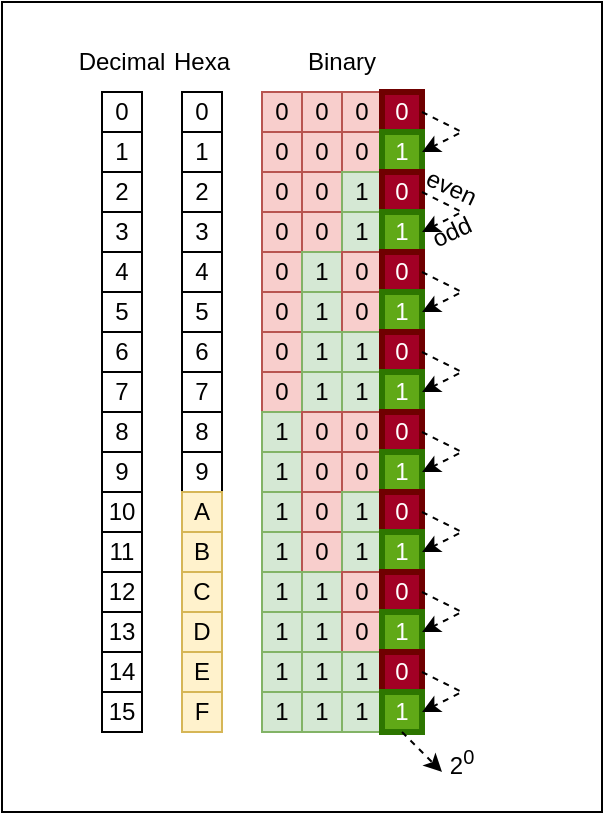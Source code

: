 <mxfile version="20.8.16" type="device"><diagram name="Page-1" id="rO2bwCAvRgl7nx5soJiC"><mxGraphModel dx="1114" dy="854" grid="1" gridSize="10" guides="1" tooltips="1" connect="1" arrows="1" fold="1" page="1" pageScale="1" pageWidth="850" pageHeight="1100" math="0" shadow="0"><root><mxCell id="0"/><mxCell id="1" parent="0"/><mxCell id="8Z9_9dAg5iWKAm85-pQ4-3" value="" style="rounded=0;whiteSpace=wrap;html=1;strokeWidth=1;" parent="1" vertex="1"><mxGeometry x="110" y="95" width="300" height="405" as="geometry"/></mxCell><mxCell id="TZ5t3hKsLZW_4LX4MifB-1" value="1" style="whiteSpace=wrap;html=1;aspect=fixed;" parent="1" vertex="1"><mxGeometry x="160" y="160" width="20" height="20" as="geometry"/></mxCell><mxCell id="TZ5t3hKsLZW_4LX4MifB-2" value="2" style="whiteSpace=wrap;html=1;aspect=fixed;" parent="1" vertex="1"><mxGeometry x="160" y="180" width="20" height="20" as="geometry"/></mxCell><mxCell id="TZ5t3hKsLZW_4LX4MifB-3" value="0" style="whiteSpace=wrap;html=1;aspect=fixed;" parent="1" vertex="1"><mxGeometry x="160" y="140" width="20" height="20" as="geometry"/></mxCell><mxCell id="TZ5t3hKsLZW_4LX4MifB-4" value="3" style="whiteSpace=wrap;html=1;aspect=fixed;" parent="1" vertex="1"><mxGeometry x="160" y="200" width="20" height="20" as="geometry"/></mxCell><mxCell id="TZ5t3hKsLZW_4LX4MifB-5" value="4" style="whiteSpace=wrap;html=1;aspect=fixed;" parent="1" vertex="1"><mxGeometry x="160" y="220" width="20" height="20" as="geometry"/></mxCell><mxCell id="TZ5t3hKsLZW_4LX4MifB-6" value="5" style="whiteSpace=wrap;html=1;aspect=fixed;" parent="1" vertex="1"><mxGeometry x="160" y="240" width="20" height="20" as="geometry"/></mxCell><mxCell id="TZ5t3hKsLZW_4LX4MifB-7" value="6" style="whiteSpace=wrap;html=1;aspect=fixed;" parent="1" vertex="1"><mxGeometry x="160" y="260" width="20" height="20" as="geometry"/></mxCell><mxCell id="TZ5t3hKsLZW_4LX4MifB-8" value="7" style="whiteSpace=wrap;html=1;aspect=fixed;" parent="1" vertex="1"><mxGeometry x="160" y="280" width="20" height="20" as="geometry"/></mxCell><mxCell id="TZ5t3hKsLZW_4LX4MifB-9" value="8" style="whiteSpace=wrap;html=1;aspect=fixed;" parent="1" vertex="1"><mxGeometry x="160" y="300" width="20" height="20" as="geometry"/></mxCell><mxCell id="TZ5t3hKsLZW_4LX4MifB-10" value="9" style="whiteSpace=wrap;html=1;aspect=fixed;" parent="1" vertex="1"><mxGeometry x="160" y="320" width="20" height="20" as="geometry"/></mxCell><mxCell id="TZ5t3hKsLZW_4LX4MifB-11" value="10" style="whiteSpace=wrap;html=1;aspect=fixed;" parent="1" vertex="1"><mxGeometry x="160" y="340" width="20" height="20" as="geometry"/></mxCell><mxCell id="TZ5t3hKsLZW_4LX4MifB-12" value="11" style="whiteSpace=wrap;html=1;aspect=fixed;" parent="1" vertex="1"><mxGeometry x="160" y="360" width="20" height="20" as="geometry"/></mxCell><mxCell id="TZ5t3hKsLZW_4LX4MifB-13" value="12" style="whiteSpace=wrap;html=1;aspect=fixed;" parent="1" vertex="1"><mxGeometry x="160" y="380" width="20" height="20" as="geometry"/></mxCell><mxCell id="TZ5t3hKsLZW_4LX4MifB-14" value="13" style="whiteSpace=wrap;html=1;aspect=fixed;" parent="1" vertex="1"><mxGeometry x="160" y="400" width="20" height="20" as="geometry"/></mxCell><mxCell id="TZ5t3hKsLZW_4LX4MifB-15" value="14" style="whiteSpace=wrap;html=1;aspect=fixed;" parent="1" vertex="1"><mxGeometry x="160" y="420" width="20" height="20" as="geometry"/></mxCell><mxCell id="TZ5t3hKsLZW_4LX4MifB-16" value="15" style="whiteSpace=wrap;html=1;aspect=fixed;" parent="1" vertex="1"><mxGeometry x="160" y="440" width="20" height="20" as="geometry"/></mxCell><mxCell id="TZ5t3hKsLZW_4LX4MifB-19" value="0" style="whiteSpace=wrap;html=1;aspect=fixed;" parent="1" vertex="1"><mxGeometry x="200" y="140" width="20" height="20" as="geometry"/></mxCell><mxCell id="TZ5t3hKsLZW_4LX4MifB-20" value="1" style="whiteSpace=wrap;html=1;aspect=fixed;" parent="1" vertex="1"><mxGeometry x="200" y="160" width="20" height="20" as="geometry"/></mxCell><mxCell id="TZ5t3hKsLZW_4LX4MifB-21" value="2" style="whiteSpace=wrap;html=1;aspect=fixed;" parent="1" vertex="1"><mxGeometry x="200" y="180" width="20" height="20" as="geometry"/></mxCell><mxCell id="TZ5t3hKsLZW_4LX4MifB-22" value="0" style="whiteSpace=wrap;html=1;aspect=fixed;" parent="1" vertex="1"><mxGeometry x="200" y="140" width="20" height="20" as="geometry"/></mxCell><mxCell id="TZ5t3hKsLZW_4LX4MifB-23" value="3" style="whiteSpace=wrap;html=1;aspect=fixed;" parent="1" vertex="1"><mxGeometry x="200" y="200" width="20" height="20" as="geometry"/></mxCell><mxCell id="TZ5t3hKsLZW_4LX4MifB-24" value="4" style="whiteSpace=wrap;html=1;aspect=fixed;" parent="1" vertex="1"><mxGeometry x="200" y="220" width="20" height="20" as="geometry"/></mxCell><mxCell id="TZ5t3hKsLZW_4LX4MifB-25" value="5" style="whiteSpace=wrap;html=1;aspect=fixed;" parent="1" vertex="1"><mxGeometry x="200" y="240" width="20" height="20" as="geometry"/></mxCell><mxCell id="TZ5t3hKsLZW_4LX4MifB-26" value="6" style="whiteSpace=wrap;html=1;aspect=fixed;" parent="1" vertex="1"><mxGeometry x="200" y="260" width="20" height="20" as="geometry"/></mxCell><mxCell id="TZ5t3hKsLZW_4LX4MifB-27" value="7" style="whiteSpace=wrap;html=1;aspect=fixed;" parent="1" vertex="1"><mxGeometry x="200" y="280" width="20" height="20" as="geometry"/></mxCell><mxCell id="TZ5t3hKsLZW_4LX4MifB-28" value="8" style="whiteSpace=wrap;html=1;aspect=fixed;" parent="1" vertex="1"><mxGeometry x="200" y="300" width="20" height="20" as="geometry"/></mxCell><mxCell id="TZ5t3hKsLZW_4LX4MifB-29" value="9" style="whiteSpace=wrap;html=1;aspect=fixed;" parent="1" vertex="1"><mxGeometry x="200" y="320" width="20" height="20" as="geometry"/></mxCell><mxCell id="TZ5t3hKsLZW_4LX4MifB-30" value="A" style="whiteSpace=wrap;html=1;aspect=fixed;fillColor=#fff2cc;strokeColor=#d6b656;" parent="1" vertex="1"><mxGeometry x="200" y="340" width="20" height="20" as="geometry"/></mxCell><mxCell id="TZ5t3hKsLZW_4LX4MifB-31" value="B" style="whiteSpace=wrap;html=1;aspect=fixed;fillColor=#fff2cc;strokeColor=#d6b656;" parent="1" vertex="1"><mxGeometry x="200" y="360" width="20" height="20" as="geometry"/></mxCell><mxCell id="TZ5t3hKsLZW_4LX4MifB-32" value="C" style="whiteSpace=wrap;html=1;aspect=fixed;fillColor=#fff2cc;strokeColor=#d6b656;" parent="1" vertex="1"><mxGeometry x="200" y="380" width="20" height="20" as="geometry"/></mxCell><mxCell id="TZ5t3hKsLZW_4LX4MifB-33" value="D" style="whiteSpace=wrap;html=1;aspect=fixed;fillColor=#fff2cc;strokeColor=#d6b656;" parent="1" vertex="1"><mxGeometry x="200" y="400" width="20" height="20" as="geometry"/></mxCell><mxCell id="TZ5t3hKsLZW_4LX4MifB-34" value="E" style="whiteSpace=wrap;html=1;aspect=fixed;fillColor=#fff2cc;strokeColor=#d6b656;" parent="1" vertex="1"><mxGeometry x="200" y="420" width="20" height="20" as="geometry"/></mxCell><mxCell id="TZ5t3hKsLZW_4LX4MifB-35" value="F" style="whiteSpace=wrap;html=1;aspect=fixed;fillColor=#fff2cc;strokeColor=#d6b656;" parent="1" vertex="1"><mxGeometry x="200" y="440" width="20" height="20" as="geometry"/></mxCell><mxCell id="TZ5t3hKsLZW_4LX4MifB-36" value="0" style="whiteSpace=wrap;html=1;aspect=fixed;fillColor=#f8cecc;strokeColor=#b85450;" parent="1" vertex="1"><mxGeometry x="240" y="140" width="20" height="20" as="geometry"/></mxCell><mxCell id="TZ5t3hKsLZW_4LX4MifB-37" value="0" style="whiteSpace=wrap;html=1;aspect=fixed;fillColor=#f8cecc;strokeColor=#b85450;" parent="1" vertex="1"><mxGeometry x="260" y="140" width="20" height="20" as="geometry"/></mxCell><mxCell id="TZ5t3hKsLZW_4LX4MifB-38" value="0" style="whiteSpace=wrap;html=1;aspect=fixed;fillColor=#f8cecc;strokeColor=#b85450;" parent="1" vertex="1"><mxGeometry x="280" y="140" width="20" height="20" as="geometry"/></mxCell><mxCell id="TZ5t3hKsLZW_4LX4MifB-39" value="0" style="whiteSpace=wrap;html=1;aspect=fixed;fillColor=#a20025;strokeColor=#6F0000;strokeWidth=3;fontColor=#ffffff;" parent="1" vertex="1"><mxGeometry x="300" y="140" width="20" height="20" as="geometry"/></mxCell><mxCell id="TZ5t3hKsLZW_4LX4MifB-40" value="0" style="whiteSpace=wrap;html=1;aspect=fixed;fillColor=#f8cecc;strokeColor=#b85450;" parent="1" vertex="1"><mxGeometry x="240" y="160" width="20" height="20" as="geometry"/></mxCell><mxCell id="TZ5t3hKsLZW_4LX4MifB-41" value="0" style="whiteSpace=wrap;html=1;aspect=fixed;fillColor=#f8cecc;strokeColor=#b85450;" parent="1" vertex="1"><mxGeometry x="260" y="160" width="20" height="20" as="geometry"/></mxCell><mxCell id="TZ5t3hKsLZW_4LX4MifB-42" value="0" style="whiteSpace=wrap;html=1;aspect=fixed;fillColor=#f8cecc;strokeColor=#b85450;" parent="1" vertex="1"><mxGeometry x="280" y="160" width="20" height="20" as="geometry"/></mxCell><mxCell id="TZ5t3hKsLZW_4LX4MifB-43" value="1" style="whiteSpace=wrap;html=1;aspect=fixed;fillColor=#60a917;strokeColor=#2D7600;strokeWidth=3;fontColor=#ffffff;" parent="1" vertex="1"><mxGeometry x="300" y="160" width="20" height="20" as="geometry"/></mxCell><mxCell id="TZ5t3hKsLZW_4LX4MifB-44" value="0" style="whiteSpace=wrap;html=1;aspect=fixed;fillColor=#f8cecc;strokeColor=#b85450;" parent="1" vertex="1"><mxGeometry x="240" y="180" width="20" height="20" as="geometry"/></mxCell><mxCell id="TZ5t3hKsLZW_4LX4MifB-45" value="0" style="whiteSpace=wrap;html=1;aspect=fixed;fillColor=#f8cecc;strokeColor=#b85450;" parent="1" vertex="1"><mxGeometry x="260" y="180" width="20" height="20" as="geometry"/></mxCell><mxCell id="TZ5t3hKsLZW_4LX4MifB-46" value="1" style="whiteSpace=wrap;html=1;aspect=fixed;fillColor=#d5e8d4;strokeColor=#82b366;" parent="1" vertex="1"><mxGeometry x="280" y="180" width="20" height="20" as="geometry"/></mxCell><mxCell id="TZ5t3hKsLZW_4LX4MifB-47" value="0" style="whiteSpace=wrap;html=1;aspect=fixed;fillColor=#a20025;strokeColor=#6F0000;strokeWidth=3;fontColor=#ffffff;" parent="1" vertex="1"><mxGeometry x="300" y="180" width="20" height="20" as="geometry"/></mxCell><mxCell id="TZ5t3hKsLZW_4LX4MifB-48" value="0" style="whiteSpace=wrap;html=1;aspect=fixed;fillColor=#f8cecc;strokeColor=#b85450;" parent="1" vertex="1"><mxGeometry x="240" y="200" width="20" height="20" as="geometry"/></mxCell><mxCell id="TZ5t3hKsLZW_4LX4MifB-49" value="0" style="whiteSpace=wrap;html=1;aspect=fixed;fillColor=#f8cecc;strokeColor=#b85450;" parent="1" vertex="1"><mxGeometry x="260" y="200" width="20" height="20" as="geometry"/></mxCell><mxCell id="TZ5t3hKsLZW_4LX4MifB-50" value="1" style="whiteSpace=wrap;html=1;aspect=fixed;fillColor=#d5e8d4;strokeColor=#82b366;" parent="1" vertex="1"><mxGeometry x="280" y="200" width="20" height="20" as="geometry"/></mxCell><mxCell id="TZ5t3hKsLZW_4LX4MifB-51" value="1" style="whiteSpace=wrap;html=1;aspect=fixed;fillColor=#60a917;strokeColor=#2D7600;strokeWidth=3;fontColor=#ffffff;" parent="1" vertex="1"><mxGeometry x="300" y="200" width="20" height="20" as="geometry"/></mxCell><mxCell id="TZ5t3hKsLZW_4LX4MifB-68" value="0" style="whiteSpace=wrap;html=1;aspect=fixed;fillColor=#f8cecc;strokeColor=#b85450;" parent="1" vertex="1"><mxGeometry x="240" y="220" width="20" height="20" as="geometry"/></mxCell><mxCell id="TZ5t3hKsLZW_4LX4MifB-69" value="1" style="whiteSpace=wrap;html=1;aspect=fixed;fillColor=#d5e8d4;strokeColor=#82b366;" parent="1" vertex="1"><mxGeometry x="260" y="220" width="20" height="20" as="geometry"/></mxCell><mxCell id="TZ5t3hKsLZW_4LX4MifB-70" value="0" style="whiteSpace=wrap;html=1;aspect=fixed;fillColor=#f8cecc;strokeColor=#b85450;" parent="1" vertex="1"><mxGeometry x="280" y="220" width="20" height="20" as="geometry"/></mxCell><mxCell id="TZ5t3hKsLZW_4LX4MifB-71" value="0" style="whiteSpace=wrap;html=1;aspect=fixed;fillColor=#a20025;strokeColor=#6F0000;strokeWidth=3;fontColor=#ffffff;" parent="1" vertex="1"><mxGeometry x="300" y="220" width="20" height="20" as="geometry"/></mxCell><mxCell id="TZ5t3hKsLZW_4LX4MifB-72" value="0" style="whiteSpace=wrap;html=1;aspect=fixed;fillColor=#f8cecc;strokeColor=#b85450;" parent="1" vertex="1"><mxGeometry x="240" y="240" width="20" height="20" as="geometry"/></mxCell><mxCell id="TZ5t3hKsLZW_4LX4MifB-73" value="1" style="whiteSpace=wrap;html=1;aspect=fixed;fillColor=#d5e8d4;strokeColor=#82b366;" parent="1" vertex="1"><mxGeometry x="260" y="240" width="20" height="20" as="geometry"/></mxCell><mxCell id="TZ5t3hKsLZW_4LX4MifB-74" value="0" style="whiteSpace=wrap;html=1;aspect=fixed;fillColor=#f8cecc;strokeColor=#b85450;" parent="1" vertex="1"><mxGeometry x="280" y="240" width="20" height="20" as="geometry"/></mxCell><mxCell id="TZ5t3hKsLZW_4LX4MifB-75" value="1" style="whiteSpace=wrap;html=1;aspect=fixed;fillColor=#60a917;strokeColor=#2D7600;strokeWidth=3;fontColor=#ffffff;" parent="1" vertex="1"><mxGeometry x="300" y="240" width="20" height="20" as="geometry"/></mxCell><mxCell id="TZ5t3hKsLZW_4LX4MifB-76" value="0" style="whiteSpace=wrap;html=1;aspect=fixed;fillColor=#f8cecc;strokeColor=#b85450;" parent="1" vertex="1"><mxGeometry x="240" y="260" width="20" height="20" as="geometry"/></mxCell><mxCell id="TZ5t3hKsLZW_4LX4MifB-77" value="1" style="whiteSpace=wrap;html=1;aspect=fixed;fillColor=#d5e8d4;strokeColor=#82b366;" parent="1" vertex="1"><mxGeometry x="260" y="260" width="20" height="20" as="geometry"/></mxCell><mxCell id="TZ5t3hKsLZW_4LX4MifB-78" value="1" style="whiteSpace=wrap;html=1;aspect=fixed;fillColor=#d5e8d4;strokeColor=#82b366;" parent="1" vertex="1"><mxGeometry x="280" y="260" width="20" height="20" as="geometry"/></mxCell><mxCell id="TZ5t3hKsLZW_4LX4MifB-79" value="0" style="whiteSpace=wrap;html=1;aspect=fixed;fillColor=#a20025;strokeColor=#6F0000;strokeWidth=3;fontColor=#ffffff;" parent="1" vertex="1"><mxGeometry x="300" y="260" width="20" height="20" as="geometry"/></mxCell><mxCell id="TZ5t3hKsLZW_4LX4MifB-80" value="0" style="whiteSpace=wrap;html=1;aspect=fixed;fillColor=#f8cecc;strokeColor=#b85450;" parent="1" vertex="1"><mxGeometry x="240" y="280" width="20" height="20" as="geometry"/></mxCell><mxCell id="TZ5t3hKsLZW_4LX4MifB-81" value="1" style="whiteSpace=wrap;html=1;aspect=fixed;fillColor=#d5e8d4;strokeColor=#82b366;" parent="1" vertex="1"><mxGeometry x="260" y="280" width="20" height="20" as="geometry"/></mxCell><mxCell id="TZ5t3hKsLZW_4LX4MifB-82" value="1" style="whiteSpace=wrap;html=1;aspect=fixed;fillColor=#d5e8d4;strokeColor=#82b366;" parent="1" vertex="1"><mxGeometry x="280" y="280" width="20" height="20" as="geometry"/></mxCell><mxCell id="TZ5t3hKsLZW_4LX4MifB-83" value="1" style="whiteSpace=wrap;html=1;aspect=fixed;fillColor=#60a917;strokeColor=#2D7600;strokeWidth=3;fontColor=#ffffff;" parent="1" vertex="1"><mxGeometry x="300" y="280" width="20" height="20" as="geometry"/></mxCell><mxCell id="TZ5t3hKsLZW_4LX4MifB-84" value="1" style="whiteSpace=wrap;html=1;aspect=fixed;fillColor=#d5e8d4;strokeColor=#82b366;" parent="1" vertex="1"><mxGeometry x="240" y="300" width="20" height="20" as="geometry"/></mxCell><mxCell id="TZ5t3hKsLZW_4LX4MifB-85" value="0" style="whiteSpace=wrap;html=1;aspect=fixed;fillColor=#f8cecc;strokeColor=#b85450;" parent="1" vertex="1"><mxGeometry x="260" y="300" width="20" height="20" as="geometry"/></mxCell><mxCell id="TZ5t3hKsLZW_4LX4MifB-86" value="0" style="whiteSpace=wrap;html=1;aspect=fixed;fillColor=#f8cecc;strokeColor=#b85450;" parent="1" vertex="1"><mxGeometry x="280" y="300" width="20" height="20" as="geometry"/></mxCell><mxCell id="TZ5t3hKsLZW_4LX4MifB-87" value="0" style="whiteSpace=wrap;html=1;aspect=fixed;fillColor=#a20025;strokeColor=#6F0000;strokeWidth=3;fontColor=#ffffff;" parent="1" vertex="1"><mxGeometry x="300" y="300" width="20" height="20" as="geometry"/></mxCell><mxCell id="TZ5t3hKsLZW_4LX4MifB-88" value="1" style="whiteSpace=wrap;html=1;aspect=fixed;fillColor=#d5e8d4;strokeColor=#82b366;" parent="1" vertex="1"><mxGeometry x="240" y="320" width="20" height="20" as="geometry"/></mxCell><mxCell id="TZ5t3hKsLZW_4LX4MifB-89" value="0" style="whiteSpace=wrap;html=1;aspect=fixed;fillColor=#f8cecc;strokeColor=#b85450;" parent="1" vertex="1"><mxGeometry x="260" y="320" width="20" height="20" as="geometry"/></mxCell><mxCell id="TZ5t3hKsLZW_4LX4MifB-90" value="0" style="whiteSpace=wrap;html=1;aspect=fixed;fillColor=#f8cecc;strokeColor=#b85450;" parent="1" vertex="1"><mxGeometry x="280" y="320" width="20" height="20" as="geometry"/></mxCell><mxCell id="TZ5t3hKsLZW_4LX4MifB-91" value="1" style="whiteSpace=wrap;html=1;aspect=fixed;fillColor=#60a917;strokeColor=#2D7600;strokeWidth=3;fontColor=#ffffff;" parent="1" vertex="1"><mxGeometry x="300" y="320" width="20" height="20" as="geometry"/></mxCell><mxCell id="TZ5t3hKsLZW_4LX4MifB-92" value="1" style="whiteSpace=wrap;html=1;aspect=fixed;fillColor=#d5e8d4;strokeColor=#82b366;" parent="1" vertex="1"><mxGeometry x="240" y="340" width="20" height="20" as="geometry"/></mxCell><mxCell id="TZ5t3hKsLZW_4LX4MifB-93" value="0" style="whiteSpace=wrap;html=1;aspect=fixed;fillColor=#f8cecc;strokeColor=#b85450;" parent="1" vertex="1"><mxGeometry x="260" y="340" width="20" height="20" as="geometry"/></mxCell><mxCell id="TZ5t3hKsLZW_4LX4MifB-94" value="1" style="whiteSpace=wrap;html=1;aspect=fixed;fillColor=#d5e8d4;strokeColor=#82b366;" parent="1" vertex="1"><mxGeometry x="280" y="340" width="20" height="20" as="geometry"/></mxCell><mxCell id="TZ5t3hKsLZW_4LX4MifB-95" value="0" style="whiteSpace=wrap;html=1;aspect=fixed;fillColor=#a20025;strokeColor=#6F0000;strokeWidth=3;fontColor=#ffffff;" parent="1" vertex="1"><mxGeometry x="300" y="340" width="20" height="20" as="geometry"/></mxCell><mxCell id="TZ5t3hKsLZW_4LX4MifB-96" value="1" style="whiteSpace=wrap;html=1;aspect=fixed;fillColor=#d5e8d4;strokeColor=#82b366;" parent="1" vertex="1"><mxGeometry x="240" y="360" width="20" height="20" as="geometry"/></mxCell><mxCell id="TZ5t3hKsLZW_4LX4MifB-97" value="0" style="whiteSpace=wrap;html=1;aspect=fixed;fillColor=#f8cecc;strokeColor=#b85450;" parent="1" vertex="1"><mxGeometry x="260" y="360" width="20" height="20" as="geometry"/></mxCell><mxCell id="TZ5t3hKsLZW_4LX4MifB-98" value="1" style="whiteSpace=wrap;html=1;aspect=fixed;fillColor=#d5e8d4;strokeColor=#82b366;" parent="1" vertex="1"><mxGeometry x="280" y="360" width="20" height="20" as="geometry"/></mxCell><mxCell id="TZ5t3hKsLZW_4LX4MifB-99" value="1" style="whiteSpace=wrap;html=1;aspect=fixed;fillColor=#60a917;strokeColor=#2D7600;strokeWidth=3;fontColor=#ffffff;" parent="1" vertex="1"><mxGeometry x="300" y="360" width="20" height="20" as="geometry"/></mxCell><mxCell id="TZ5t3hKsLZW_4LX4MifB-100" value="1" style="whiteSpace=wrap;html=1;aspect=fixed;fillColor=#d5e8d4;strokeColor=#82b366;" parent="1" vertex="1"><mxGeometry x="240" y="380" width="20" height="20" as="geometry"/></mxCell><mxCell id="TZ5t3hKsLZW_4LX4MifB-101" value="1" style="whiteSpace=wrap;html=1;aspect=fixed;fillColor=#d5e8d4;strokeColor=#82b366;" parent="1" vertex="1"><mxGeometry x="260" y="380" width="20" height="20" as="geometry"/></mxCell><mxCell id="TZ5t3hKsLZW_4LX4MifB-102" value="0" style="whiteSpace=wrap;html=1;aspect=fixed;fillColor=#f8cecc;strokeColor=#b85450;" parent="1" vertex="1"><mxGeometry x="280" y="380" width="20" height="20" as="geometry"/></mxCell><mxCell id="TZ5t3hKsLZW_4LX4MifB-103" value="0" style="whiteSpace=wrap;html=1;aspect=fixed;fillColor=#a20025;strokeColor=#6F0000;strokeWidth=3;fontColor=#ffffff;" parent="1" vertex="1"><mxGeometry x="300" y="380" width="20" height="20" as="geometry"/></mxCell><mxCell id="TZ5t3hKsLZW_4LX4MifB-104" value="1" style="whiteSpace=wrap;html=1;aspect=fixed;fillColor=#d5e8d4;strokeColor=#82b366;" parent="1" vertex="1"><mxGeometry x="240" y="400" width="20" height="20" as="geometry"/></mxCell><mxCell id="TZ5t3hKsLZW_4LX4MifB-105" value="1" style="whiteSpace=wrap;html=1;aspect=fixed;fillColor=#d5e8d4;strokeColor=#82b366;" parent="1" vertex="1"><mxGeometry x="260" y="400" width="20" height="20" as="geometry"/></mxCell><mxCell id="TZ5t3hKsLZW_4LX4MifB-106" value="0" style="whiteSpace=wrap;html=1;aspect=fixed;fillColor=#f8cecc;strokeColor=#b85450;" parent="1" vertex="1"><mxGeometry x="280" y="400" width="20" height="20" as="geometry"/></mxCell><mxCell id="TZ5t3hKsLZW_4LX4MifB-107" value="1" style="whiteSpace=wrap;html=1;aspect=fixed;fillColor=#60a917;strokeColor=#2D7600;strokeWidth=3;fontColor=#ffffff;" parent="1" vertex="1"><mxGeometry x="300" y="400" width="20" height="20" as="geometry"/></mxCell><mxCell id="TZ5t3hKsLZW_4LX4MifB-108" value="1" style="whiteSpace=wrap;html=1;aspect=fixed;fillColor=#d5e8d4;strokeColor=#82b366;" parent="1" vertex="1"><mxGeometry x="240" y="420" width="20" height="20" as="geometry"/></mxCell><mxCell id="TZ5t3hKsLZW_4LX4MifB-109" value="1" style="whiteSpace=wrap;html=1;aspect=fixed;fillColor=#d5e8d4;strokeColor=#82b366;" parent="1" vertex="1"><mxGeometry x="260" y="420" width="20" height="20" as="geometry"/></mxCell><mxCell id="TZ5t3hKsLZW_4LX4MifB-110" value="1" style="whiteSpace=wrap;html=1;aspect=fixed;fillColor=#d5e8d4;strokeColor=#82b366;" parent="1" vertex="1"><mxGeometry x="280" y="420" width="20" height="20" as="geometry"/></mxCell><mxCell id="TZ5t3hKsLZW_4LX4MifB-111" value="0" style="whiteSpace=wrap;html=1;aspect=fixed;fillColor=#a20025;strokeColor=#6F0000;strokeWidth=3;fontColor=#ffffff;" parent="1" vertex="1"><mxGeometry x="300" y="420" width="20" height="20" as="geometry"/></mxCell><mxCell id="TZ5t3hKsLZW_4LX4MifB-112" value="1" style="whiteSpace=wrap;html=1;aspect=fixed;fillColor=#d5e8d4;strokeColor=#82b366;" parent="1" vertex="1"><mxGeometry x="240" y="440" width="20" height="20" as="geometry"/></mxCell><mxCell id="TZ5t3hKsLZW_4LX4MifB-113" value="1" style="whiteSpace=wrap;html=1;aspect=fixed;fillColor=#d5e8d4;strokeColor=#82b366;" parent="1" vertex="1"><mxGeometry x="260" y="440" width="20" height="20" as="geometry"/></mxCell><mxCell id="TZ5t3hKsLZW_4LX4MifB-114" value="1" style="whiteSpace=wrap;html=1;aspect=fixed;fillColor=#d5e8d4;strokeColor=#82b366;" parent="1" vertex="1"><mxGeometry x="280" y="440" width="20" height="20" as="geometry"/></mxCell><mxCell id="TZ5t3hKsLZW_4LX4MifB-118" value="1" style="whiteSpace=wrap;html=1;aspect=fixed;fillColor=#60a917;strokeColor=#2D7600;strokeWidth=3;fontColor=#ffffff;" parent="1" vertex="1"><mxGeometry x="300" y="440" width="20" height="20" as="geometry"/></mxCell><mxCell id="TZ5t3hKsLZW_4LX4MifB-122" value="Decimal" style="text;html=1;strokeColor=none;fillColor=none;align=center;verticalAlign=middle;whiteSpace=wrap;rounded=0;" parent="1" vertex="1"><mxGeometry x="140" y="110" width="60" height="30" as="geometry"/></mxCell><mxCell id="TZ5t3hKsLZW_4LX4MifB-123" value="Hexa" style="text;html=1;strokeColor=none;fillColor=none;align=center;verticalAlign=middle;whiteSpace=wrap;rounded=0;" parent="1" vertex="1"><mxGeometry x="180" y="110" width="60" height="30" as="geometry"/></mxCell><mxCell id="TZ5t3hKsLZW_4LX4MifB-124" value="Binary" style="text;html=1;strokeColor=none;fillColor=none;align=center;verticalAlign=middle;whiteSpace=wrap;rounded=0;" parent="1" vertex="1"><mxGeometry x="250" y="110" width="60" height="30" as="geometry"/></mxCell><mxCell id="TZ5t3hKsLZW_4LX4MifB-143" value="" style="endArrow=classic;html=1;rounded=0;dashed=1;exitX=1;exitY=0.5;exitDx=0;exitDy=0;entryX=1;entryY=0.5;entryDx=0;entryDy=0;" parent="1" source="TZ5t3hKsLZW_4LX4MifB-39" target="TZ5t3hKsLZW_4LX4MifB-43" edge="1"><mxGeometry width="50" height="50" relative="1" as="geometry"><mxPoint x="420" y="380" as="sourcePoint"/><mxPoint x="470" y="330" as="targetPoint"/><Array as="points"><mxPoint x="340" y="160"/></Array></mxGeometry></mxCell><mxCell id="TZ5t3hKsLZW_4LX4MifB-144" value="" style="endArrow=classic;html=1;rounded=0;dashed=1;exitX=1;exitY=0.5;exitDx=0;exitDy=0;entryX=1;entryY=0.5;entryDx=0;entryDy=0;" parent="1" source="TZ5t3hKsLZW_4LX4MifB-47" target="TZ5t3hKsLZW_4LX4MifB-51" edge="1"><mxGeometry width="50" height="50" relative="1" as="geometry"><mxPoint x="420" y="380" as="sourcePoint"/><mxPoint x="470" y="330" as="targetPoint"/><Array as="points"><mxPoint x="340" y="200"/></Array></mxGeometry></mxCell><mxCell id="TZ5t3hKsLZW_4LX4MifB-145" value="" style="endArrow=classic;html=1;rounded=0;dashed=1;exitX=1;exitY=0.5;exitDx=0;exitDy=0;entryX=1;entryY=0.5;entryDx=0;entryDy=0;" parent="1" source="TZ5t3hKsLZW_4LX4MifB-71" target="TZ5t3hKsLZW_4LX4MifB-75" edge="1"><mxGeometry width="50" height="50" relative="1" as="geometry"><mxPoint x="420" y="380" as="sourcePoint"/><mxPoint x="470" y="330" as="targetPoint"/><Array as="points"><mxPoint x="340" y="240"/></Array></mxGeometry></mxCell><mxCell id="TZ5t3hKsLZW_4LX4MifB-146" value="" style="endArrow=classic;html=1;rounded=0;dashed=1;exitX=1;exitY=0.5;exitDx=0;exitDy=0;entryX=1;entryY=0.5;entryDx=0;entryDy=0;" parent="1" source="TZ5t3hKsLZW_4LX4MifB-79" target="TZ5t3hKsLZW_4LX4MifB-83" edge="1"><mxGeometry width="50" height="50" relative="1" as="geometry"><mxPoint x="420" y="380" as="sourcePoint"/><mxPoint x="470" y="330" as="targetPoint"/><Array as="points"><mxPoint x="340" y="280"/></Array></mxGeometry></mxCell><mxCell id="TZ5t3hKsLZW_4LX4MifB-147" value="" style="endArrow=classic;html=1;rounded=0;dashed=1;exitX=1;exitY=0.5;exitDx=0;exitDy=0;entryX=1;entryY=0.5;entryDx=0;entryDy=0;" parent="1" source="TZ5t3hKsLZW_4LX4MifB-87" target="TZ5t3hKsLZW_4LX4MifB-91" edge="1"><mxGeometry width="50" height="50" relative="1" as="geometry"><mxPoint x="420" y="380" as="sourcePoint"/><mxPoint x="470" y="330" as="targetPoint"/><Array as="points"><mxPoint x="340" y="320"/></Array></mxGeometry></mxCell><mxCell id="TZ5t3hKsLZW_4LX4MifB-148" value="" style="endArrow=classic;html=1;rounded=0;dashed=1;exitX=1;exitY=0.5;exitDx=0;exitDy=0;entryX=1;entryY=0.5;entryDx=0;entryDy=0;" parent="1" source="TZ5t3hKsLZW_4LX4MifB-95" target="TZ5t3hKsLZW_4LX4MifB-99" edge="1"><mxGeometry width="50" height="50" relative="1" as="geometry"><mxPoint x="420" y="380" as="sourcePoint"/><mxPoint x="470" y="330" as="targetPoint"/><Array as="points"><mxPoint x="340" y="360"/></Array></mxGeometry></mxCell><mxCell id="TZ5t3hKsLZW_4LX4MifB-149" value="" style="endArrow=classic;html=1;rounded=0;dashed=1;exitX=1;exitY=0.5;exitDx=0;exitDy=0;entryX=1;entryY=0.5;entryDx=0;entryDy=0;" parent="1" source="TZ5t3hKsLZW_4LX4MifB-103" target="TZ5t3hKsLZW_4LX4MifB-107" edge="1"><mxGeometry width="50" height="50" relative="1" as="geometry"><mxPoint x="420" y="380" as="sourcePoint"/><mxPoint x="470" y="330" as="targetPoint"/><Array as="points"><mxPoint x="340" y="400"/></Array></mxGeometry></mxCell><mxCell id="TZ5t3hKsLZW_4LX4MifB-150" value="" style="endArrow=classic;html=1;rounded=0;dashed=1;exitX=1;exitY=0.5;exitDx=0;exitDy=0;entryX=1;entryY=0.5;entryDx=0;entryDy=0;" parent="1" source="TZ5t3hKsLZW_4LX4MifB-111" target="TZ5t3hKsLZW_4LX4MifB-118" edge="1"><mxGeometry width="50" height="50" relative="1" as="geometry"><mxPoint x="420" y="380" as="sourcePoint"/><mxPoint x="470" y="330" as="targetPoint"/><Array as="points"><mxPoint x="340" y="440"/></Array></mxGeometry></mxCell><mxCell id="TZ5t3hKsLZW_4LX4MifB-151" value="even" style="text;html=1;strokeColor=none;fillColor=none;align=center;verticalAlign=middle;whiteSpace=wrap;rounded=0;rotation=25;" parent="1" vertex="1"><mxGeometry x="315" y="175" width="40" height="25" as="geometry"/></mxCell><mxCell id="TZ5t3hKsLZW_4LX4MifB-152" value="odd" style="text;html=1;strokeColor=none;fillColor=none;align=center;verticalAlign=middle;whiteSpace=wrap;rounded=0;rotation=-25;" parent="1" vertex="1"><mxGeometry x="320" y="202.5" width="30" height="15" as="geometry"/></mxCell><mxCell id="8Z9_9dAg5iWKAm85-pQ4-1" value="" style="endArrow=classic;html=1;rounded=0;dashed=1;exitX=0.5;exitY=1;exitDx=0;exitDy=0;" parent="1" source="TZ5t3hKsLZW_4LX4MifB-118" edge="1"><mxGeometry width="50" height="50" relative="1" as="geometry"><mxPoint x="390" y="330" as="sourcePoint"/><mxPoint x="330" y="480" as="targetPoint"/></mxGeometry></mxCell><mxCell id="8Z9_9dAg5iWKAm85-pQ4-2" value="2&lt;sup&gt;0&lt;/sup&gt;" style="text;html=1;strokeColor=none;fillColor=none;align=center;verticalAlign=middle;whiteSpace=wrap;rounded=0;" parent="1" vertex="1"><mxGeometry x="310" y="460" width="60" height="30" as="geometry"/></mxCell></root></mxGraphModel></diagram></mxfile>